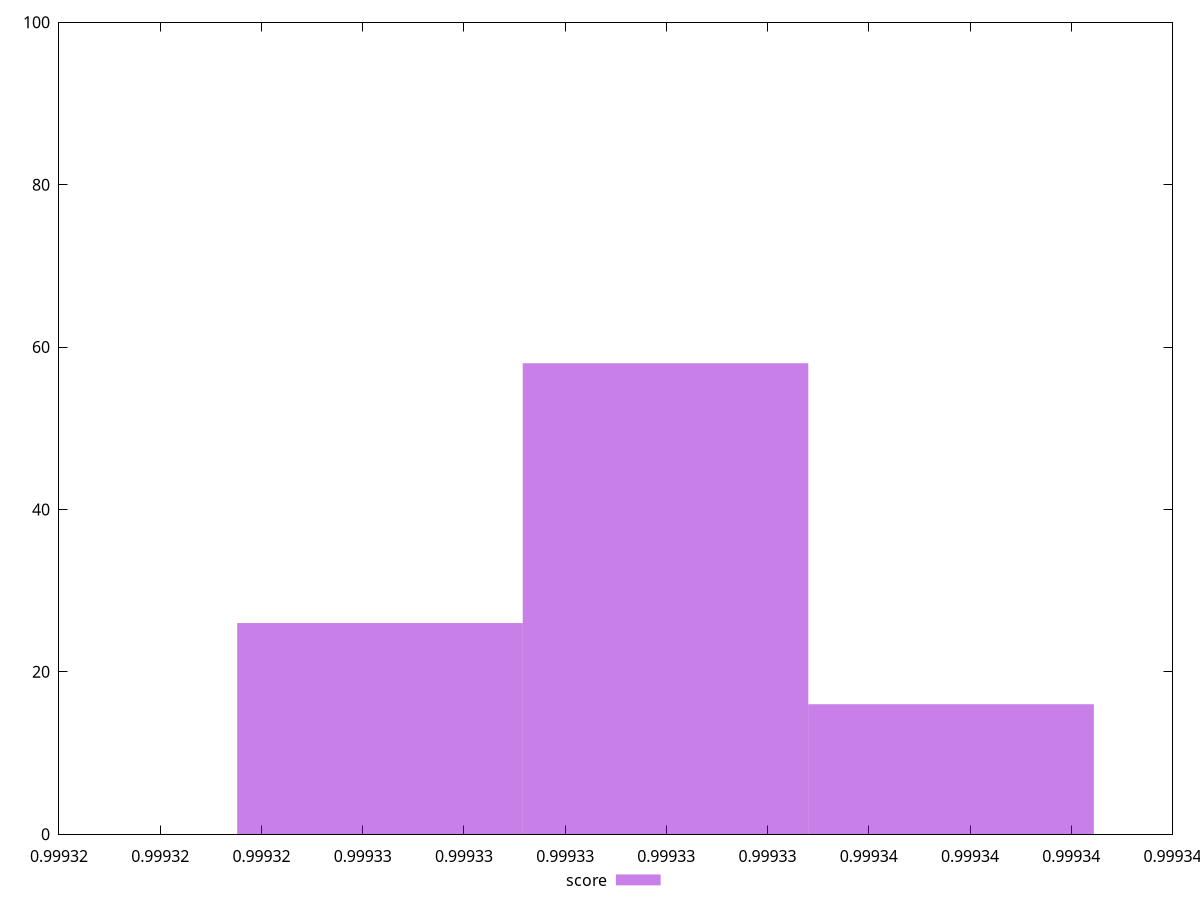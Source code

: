 reset
set terminal svg size 640, 490 enhanced background rgb 'white'
set output "report_00007_2020-12-11T15:55:29.892Z/speed-index/samples/pages+cached+noexternal+nofonts+nosvg+noimg+nocss+nojs/score/histogram.svg"

$score <<EOF
0.9993263410100717 26
0.9993376253102672 16
0.9993319831601695 58
EOF

set key outside below
set boxwidth 0.000005642150097731861
set yrange [0:100]
set style fill transparent solid 0.5 noborder

plot \
  $score title "score" with boxes, \


reset